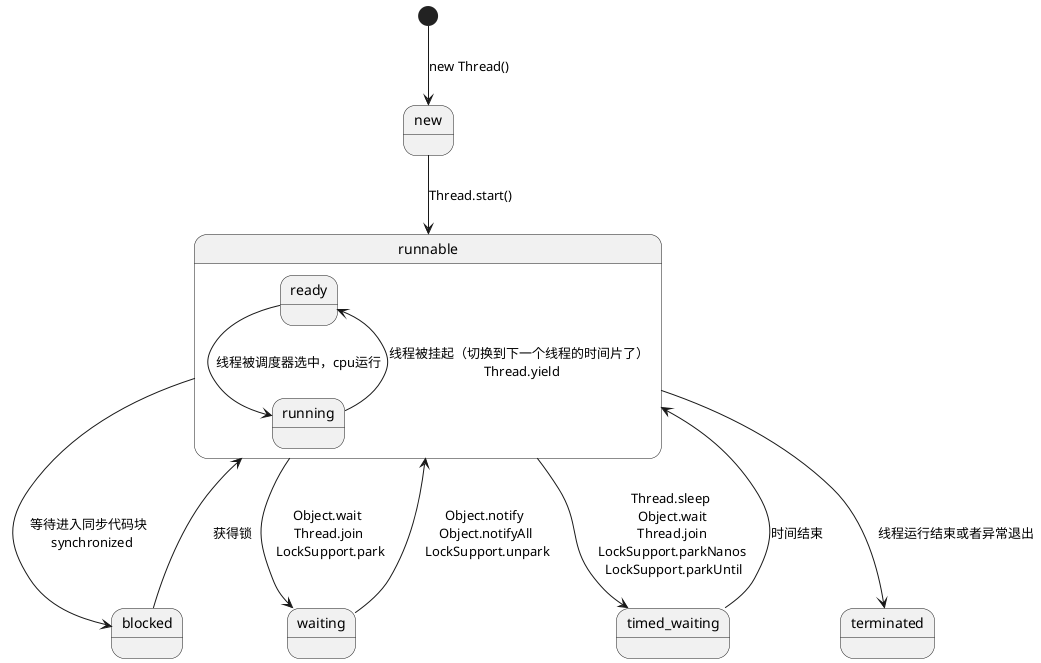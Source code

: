 @startuml
state new
state runnable {
state ready
state running

ready --> running : 线程被调度器选中，cpu运行
running --> ready : 线程被挂起（切换到下一个线程的时间片了） \n Thread.yield
}
state blocked
state waiting
state timed_waiting
state terminated

[*] --> new : new Thread()
new --> runnable : Thread.start()
runnable --> terminated : 线程运行结束或者异常退出
runnable --> timed_waiting : Thread.sleep \n Object.wait \n Thread.join \n LockSupport.parkNanos \n LockSupport.parkUntil
timed_waiting --> runnable : 时间结束
runnable --> waiting : Object.wait \n Thread.join \n LockSupport.park
waiting --> runnable : Object.notify \n Object.notifyAll \n LockSupport.unpark
runnable --> blocked : 等待进入同步代码块 \n synchronized
blocked --> runnable : 获得锁

@enduml